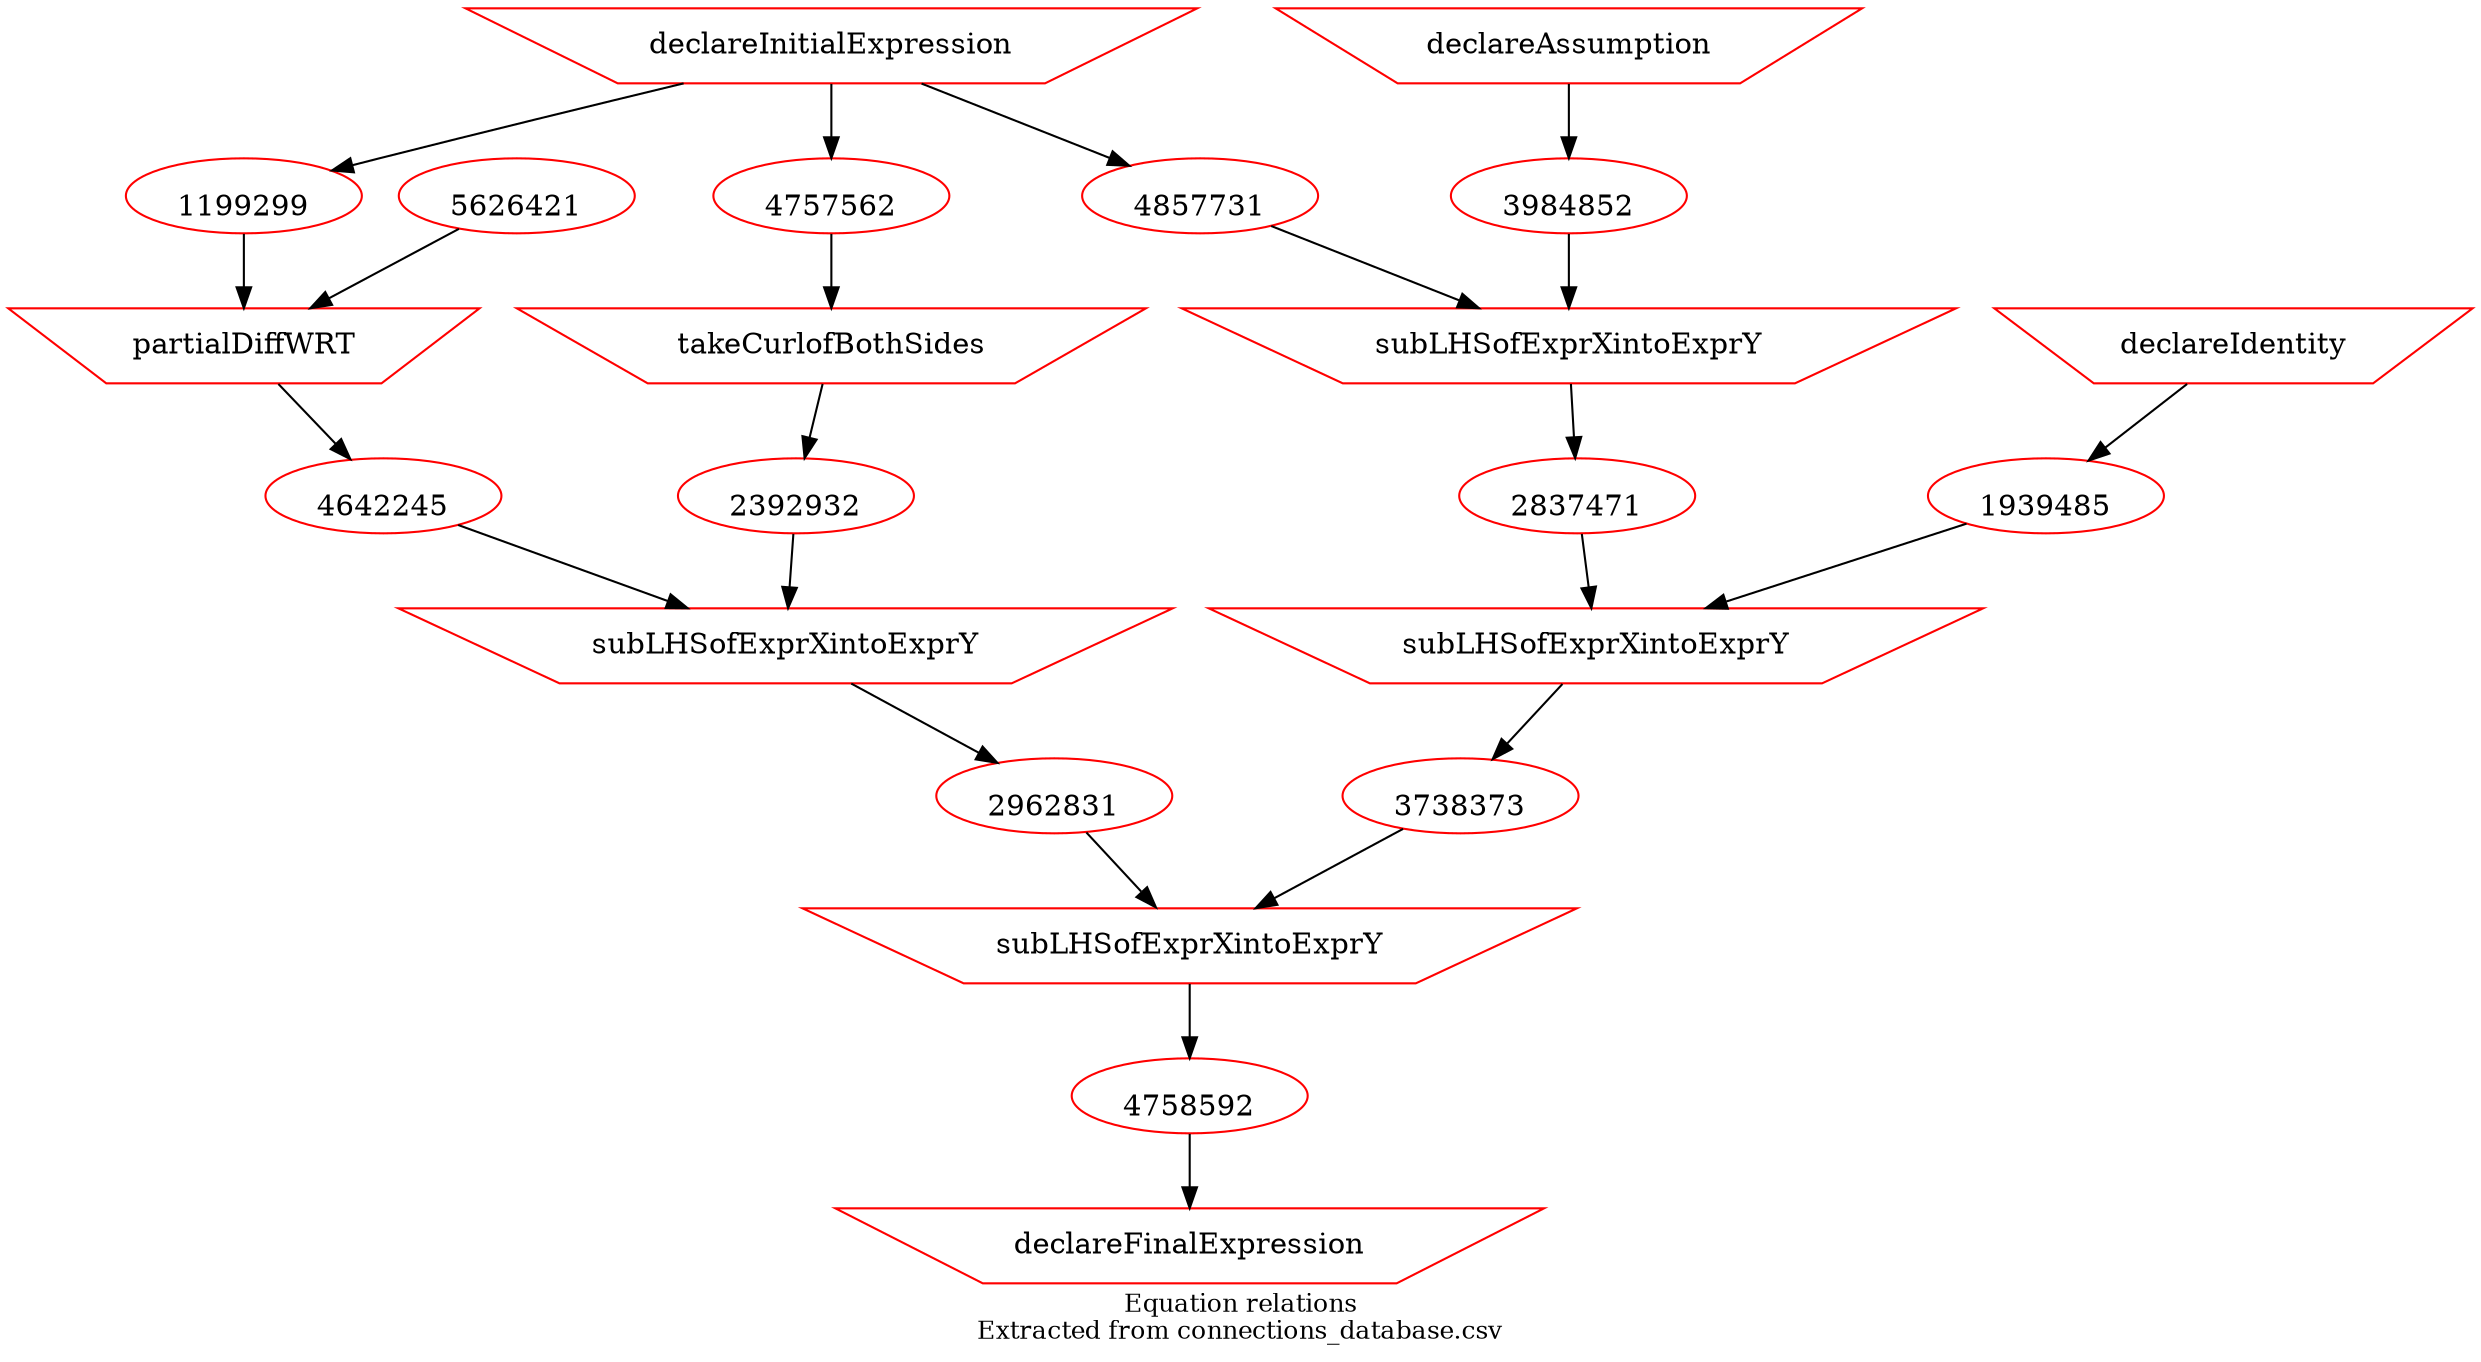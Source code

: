 digraph physicsDerivation {
overlap = false;
label="Equation relations\nExtracted from connections_database.csv";
fontsize=12;
2932848 -> 1199299;
2932848 -> 4757562;
5626421 -> 1010301;
1199299 -> 1010301;
1010301 -> 4642245;
4757562 -> 4224853;
4224853 -> 2392932;
4642245 -> 1939442;
2392932 -> 1939442;
1939442 -> 2962831;
2932848 -> 4857731;
3837471 -> 3984852;
4857731 -> 5656372;
3984852 -> 5656372;
5656372 -> 2837471;
3948572 -> 1939485;
2837471 -> 4655746;
1939485 -> 4655746;
4655746 -> 3738373;
3738373 -> 3737384;
2962831 -> 3737384;
3737384 -> 4758592;
4758592 -> 3948584;
1199299 [shape=ellipse, color=red,image="../../expressions/1314864131.png",labelloc=b,URL="http://output.com"];
1939485 [shape=ellipse, color=red,image="../../expressions/7575859295.png",labelloc=b,URL="http://output.com"];
2392932 [shape=ellipse, color=red,image="../../expressions/9291999979.png",labelloc=b,URL="http://output.com"];
2837471 [shape=ellipse, color=red,image="../../expressions/7466829492.png",labelloc=b,URL="http://output.com"];
2962831 [shape=ellipse, color=red,image="../../expressions/3947269979.png",labelloc=b,URL="http://output.com"];
3738373 [shape=ellipse, color=red,image="../../expressions/1636453295.png",labelloc=b,URL="http://output.com"];
3984852 [shape=ellipse, color=red,image="../../expressions/9919999981.png",labelloc=b,URL="http://output.com"];
4642245 [shape=ellipse, color=red,image="../../expressions/1314464131.png",labelloc=b,URL="http://output.com"];
4757562 [shape=ellipse, color=red,image="../../expressions/9991999979.png",labelloc=b,URL="http://output.com"];
4758592 [shape=ellipse, color=red,image="../../expressions/8494839423.png",labelloc=b,URL="http://output.com"];
4857731 [shape=ellipse, color=red,image="../../expressions/9999999981.png",labelloc=b,URL="http://output.com"];
1010301 [shape=invtrapezium, color=red,label="partialDiffWRT"];
1939442 [shape=invtrapezium, color=red,label="subLHSofExprXintoExprY"];
2932848 [shape=invtrapezium, color=red,label="declareInitialExpression"];
3737384 [shape=invtrapezium, color=red,label="subLHSofExprXintoExprY"];
3837471 [shape=invtrapezium, color=red,label="declareAssumption"];
3948572 [shape=invtrapezium, color=red,label="declareIdentity"];
3948584 [shape=invtrapezium, color=red,label="declareFinalExpression"];
4224853 [shape=invtrapezium, color=red,label="takeCurlofBothSides"];
4655746 [shape=invtrapezium, color=red,label="subLHSofExprXintoExprY"];
5656372 [shape=invtrapezium, color=red,label="subLHSofExprXintoExprY"];
5626421 [shape=ellipse, color=red,image="../../feeds/5626421.png",labelloc=b,URL="http://feed.com"];
}
